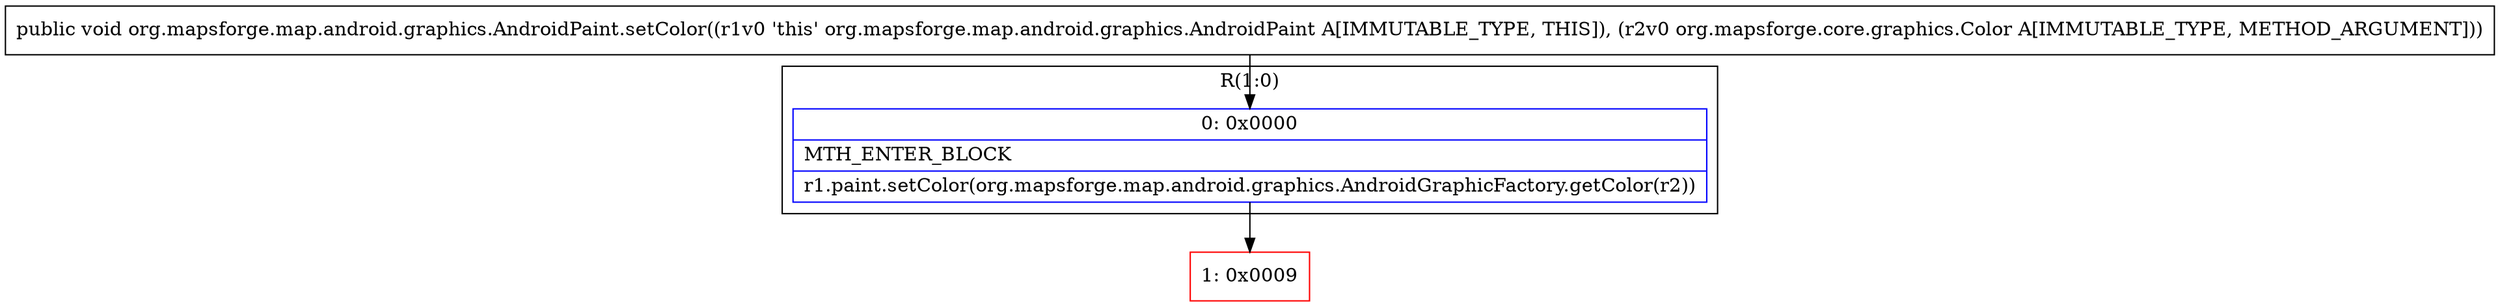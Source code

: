 digraph "CFG fororg.mapsforge.map.android.graphics.AndroidPaint.setColor(Lorg\/mapsforge\/core\/graphics\/Color;)V" {
subgraph cluster_Region_1895049403 {
label = "R(1:0)";
node [shape=record,color=blue];
Node_0 [shape=record,label="{0\:\ 0x0000|MTH_ENTER_BLOCK\l|r1.paint.setColor(org.mapsforge.map.android.graphics.AndroidGraphicFactory.getColor(r2))\l}"];
}
Node_1 [shape=record,color=red,label="{1\:\ 0x0009}"];
MethodNode[shape=record,label="{public void org.mapsforge.map.android.graphics.AndroidPaint.setColor((r1v0 'this' org.mapsforge.map.android.graphics.AndroidPaint A[IMMUTABLE_TYPE, THIS]), (r2v0 org.mapsforge.core.graphics.Color A[IMMUTABLE_TYPE, METHOD_ARGUMENT])) }"];
MethodNode -> Node_0;
Node_0 -> Node_1;
}

